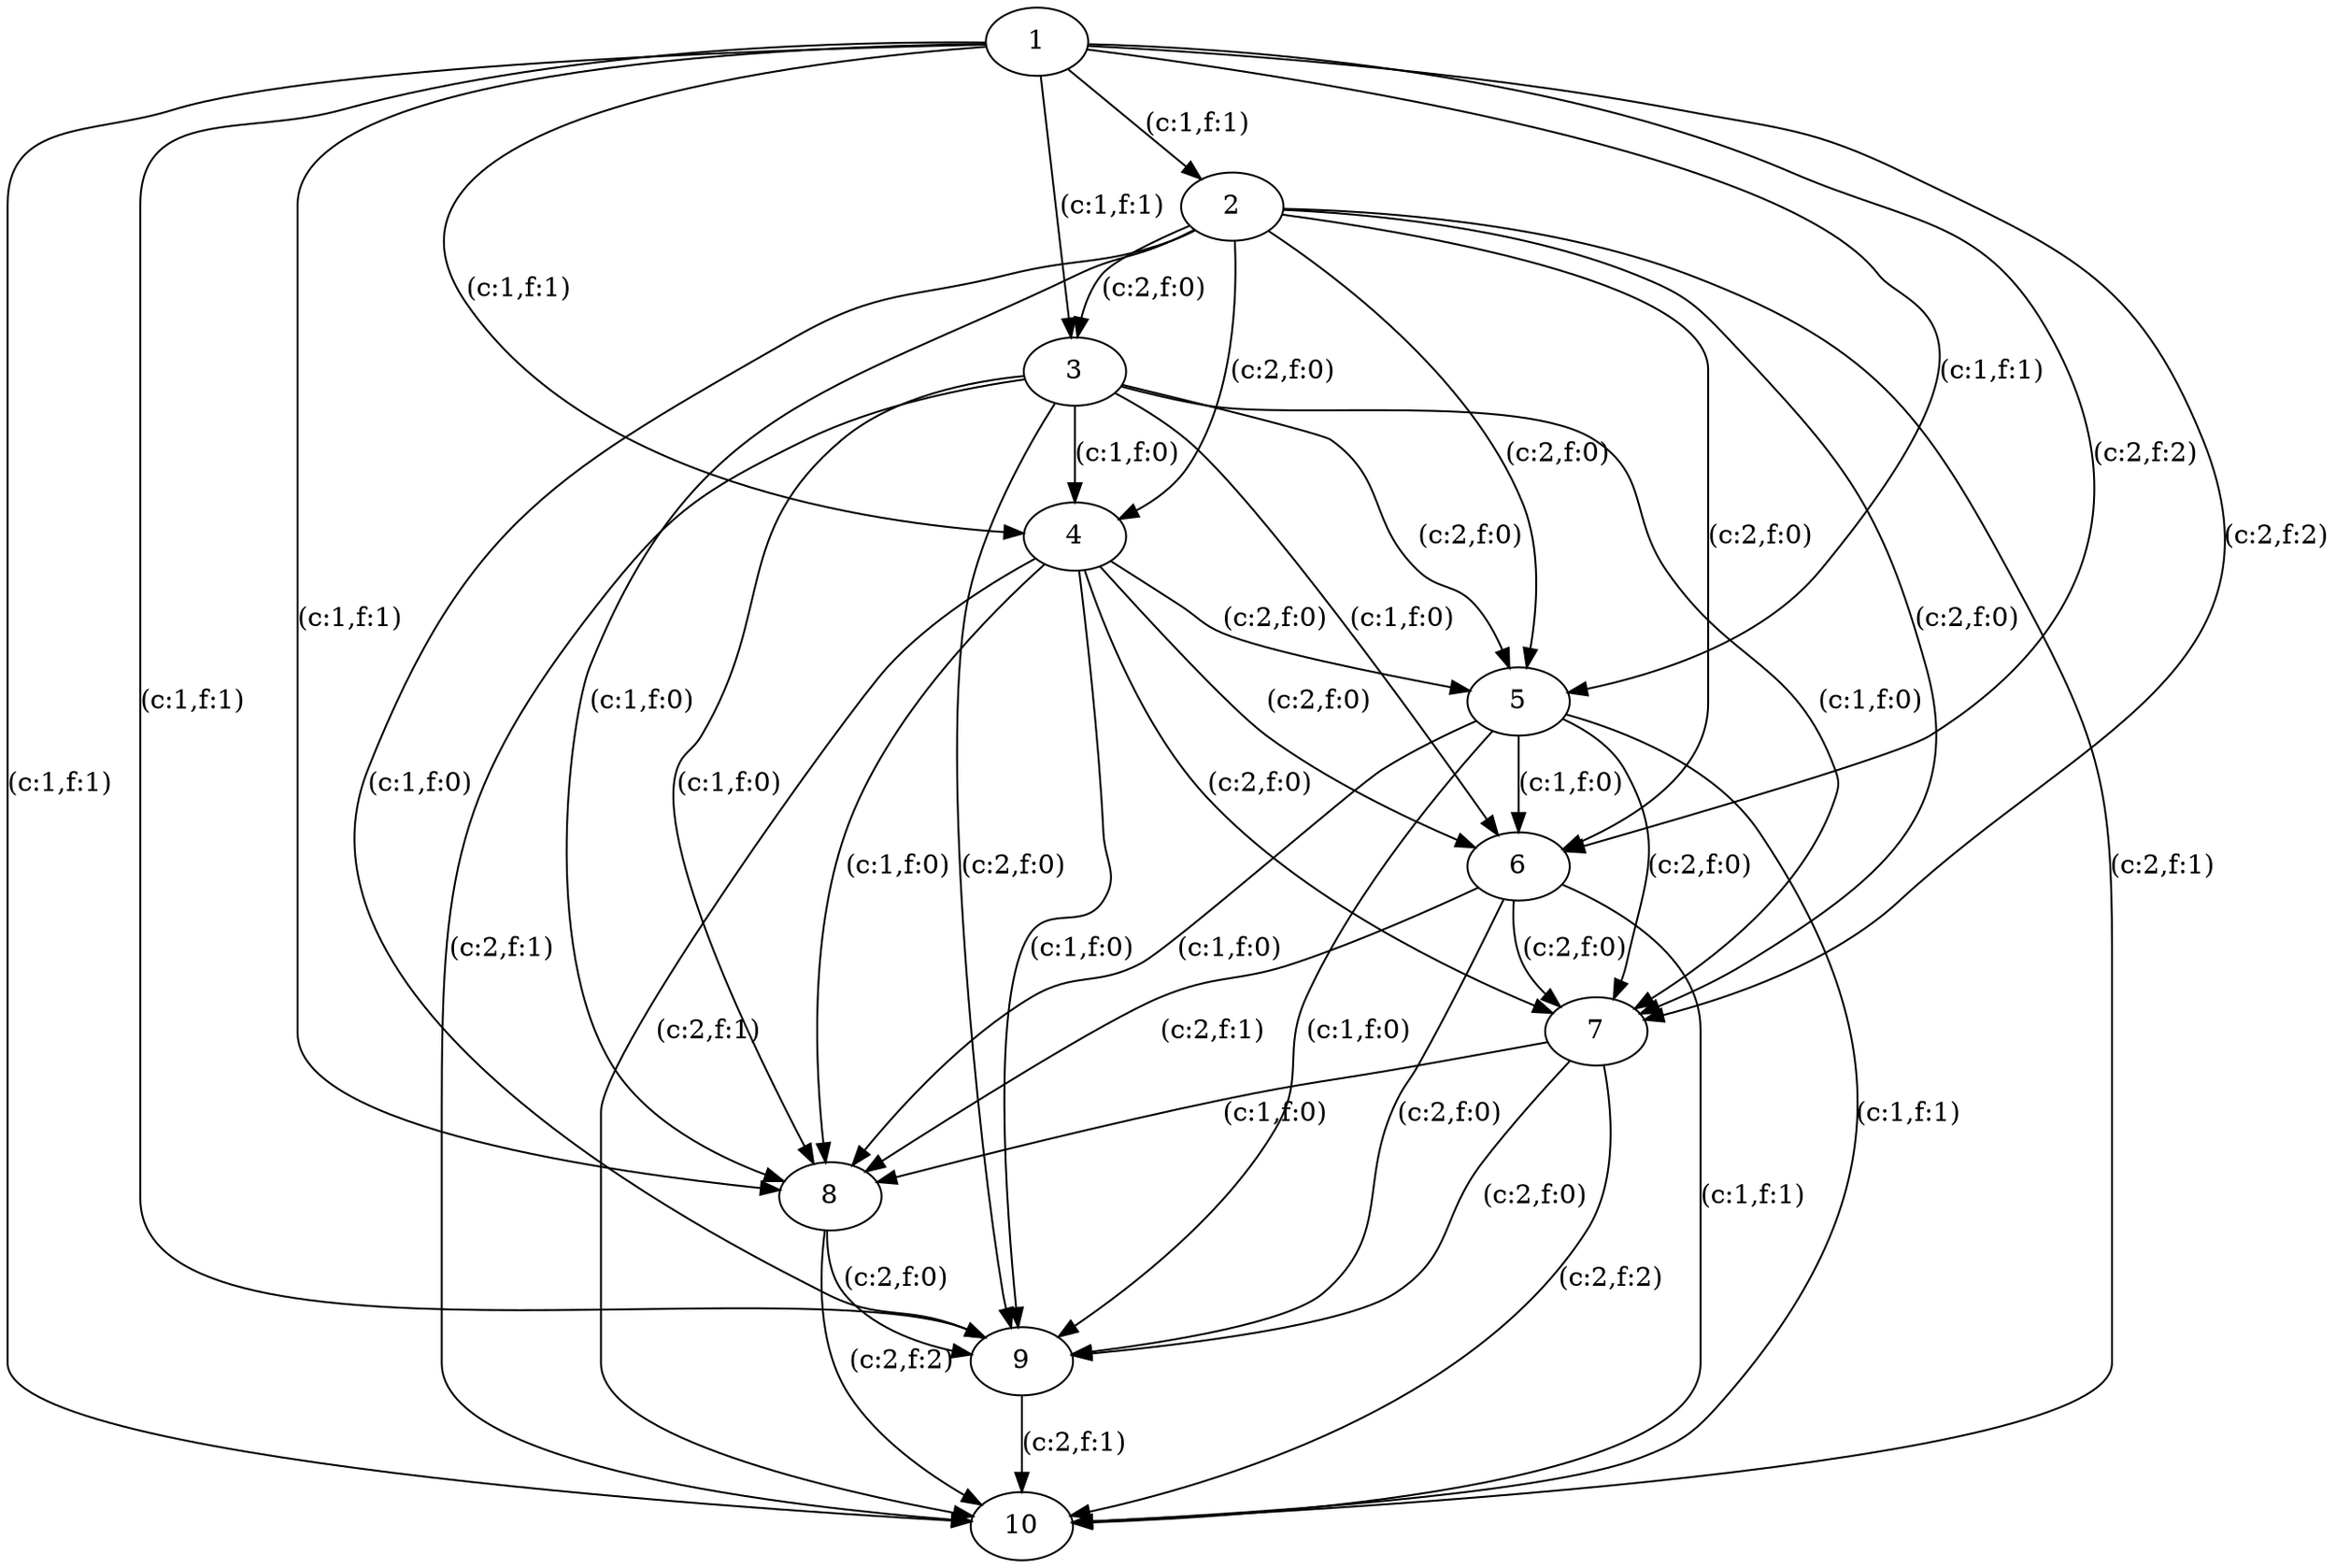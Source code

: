 digraph gerichtet
{
1 -> 2 [label = "(c:1,f:1)"];
1 -> 3 [label = "(c:1,f:1)"];
1 -> 4 [label = "(c:1,f:1)"];
1 -> 5 [label = "(c:1,f:1)"];
1 -> 6 [label = "(c:2,f:2)"];
1 -> 7 [label = "(c:2,f:2)"];
1 -> 8 [label = "(c:1,f:1)"];
1 -> 9 [label = "(c:1,f:1)"];
1 -> 10 [label = "(c:1,f:1)"];
2 -> 3 [label = "(c:2,f:0)"];
2 -> 4 [label = "(c:2,f:0)"];
2 -> 5 [label = "(c:2,f:0)"];
2 -> 6 [label = "(c:2,f:0)"];
2 -> 7 [label = "(c:2,f:0)"];
2 -> 8 [label = "(c:1,f:0)"];
2 -> 9 [label = "(c:1,f:0)"];
2 -> 10 [label = "(c:2,f:1)"];
3 -> 4 [label = "(c:1,f:0)"];
3 -> 5 [label = "(c:2,f:0)"];
3 -> 6 [label = "(c:1,f:0)"];
3 -> 7 [label = "(c:1,f:0)"];
3 -> 8 [label = "(c:1,f:0)"];
3 -> 9 [label = "(c:2,f:0)"];
3 -> 10 [label = "(c:2,f:1)"];
4 -> 5 [label = "(c:2,f:0)"];
4 -> 6 [label = "(c:2,f:0)"];
4 -> 7 [label = "(c:2,f:0)"];
4 -> 8 [label = "(c:1,f:0)"];
4 -> 9 [label = "(c:1,f:0)"];
4 -> 10 [label = "(c:2,f:1)"];
5 -> 6 [label = "(c:1,f:0)"];
5 -> 7 [label = "(c:2,f:0)"];
5 -> 8 [label = "(c:1,f:0)"];
5 -> 9 [label = "(c:1,f:0)"];
5 -> 10 [label = "(c:1,f:1)"];
6 -> 7 [label = "(c:2,f:0)"];
6 -> 8 [label = "(c:2,f:1)"];
6 -> 9 [label = "(c:2,f:0)"];
6 -> 10 [label = "(c:1,f:1)"];
7 -> 8 [label = "(c:1,f:0)"];
7 -> 9 [label = "(c:2,f:0)"];
7 -> 10 [label = "(c:2,f:2)"];
8 -> 9 [label = "(c:2,f:0)"];
8 -> 10 [label = "(c:2,f:2)"];
9 -> 10 [label = "(c:2,f:1)"];
}
